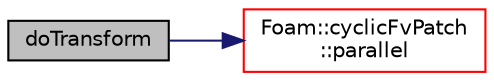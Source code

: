 digraph "doTransform"
{
  bgcolor="transparent";
  edge [fontname="Helvetica",fontsize="10",labelfontname="Helvetica",labelfontsize="10"];
  node [fontname="Helvetica",fontsize="10",shape=record];
  rankdir="LR";
  Node154 [label="doTransform",height=0.2,width=0.4,color="black", fillcolor="grey75", style="filled", fontcolor="black"];
  Node154 -> Node155 [color="midnightblue",fontsize="10",style="solid",fontname="Helvetica"];
  Node155 [label="Foam::cyclicFvPatch\l::parallel",height=0.2,width=0.4,color="red",URL="$a23625.html#a6f2ad23016ecf05385032d2ea2fea27d",tooltip="Are the cyclic planes parallel. "];
}

